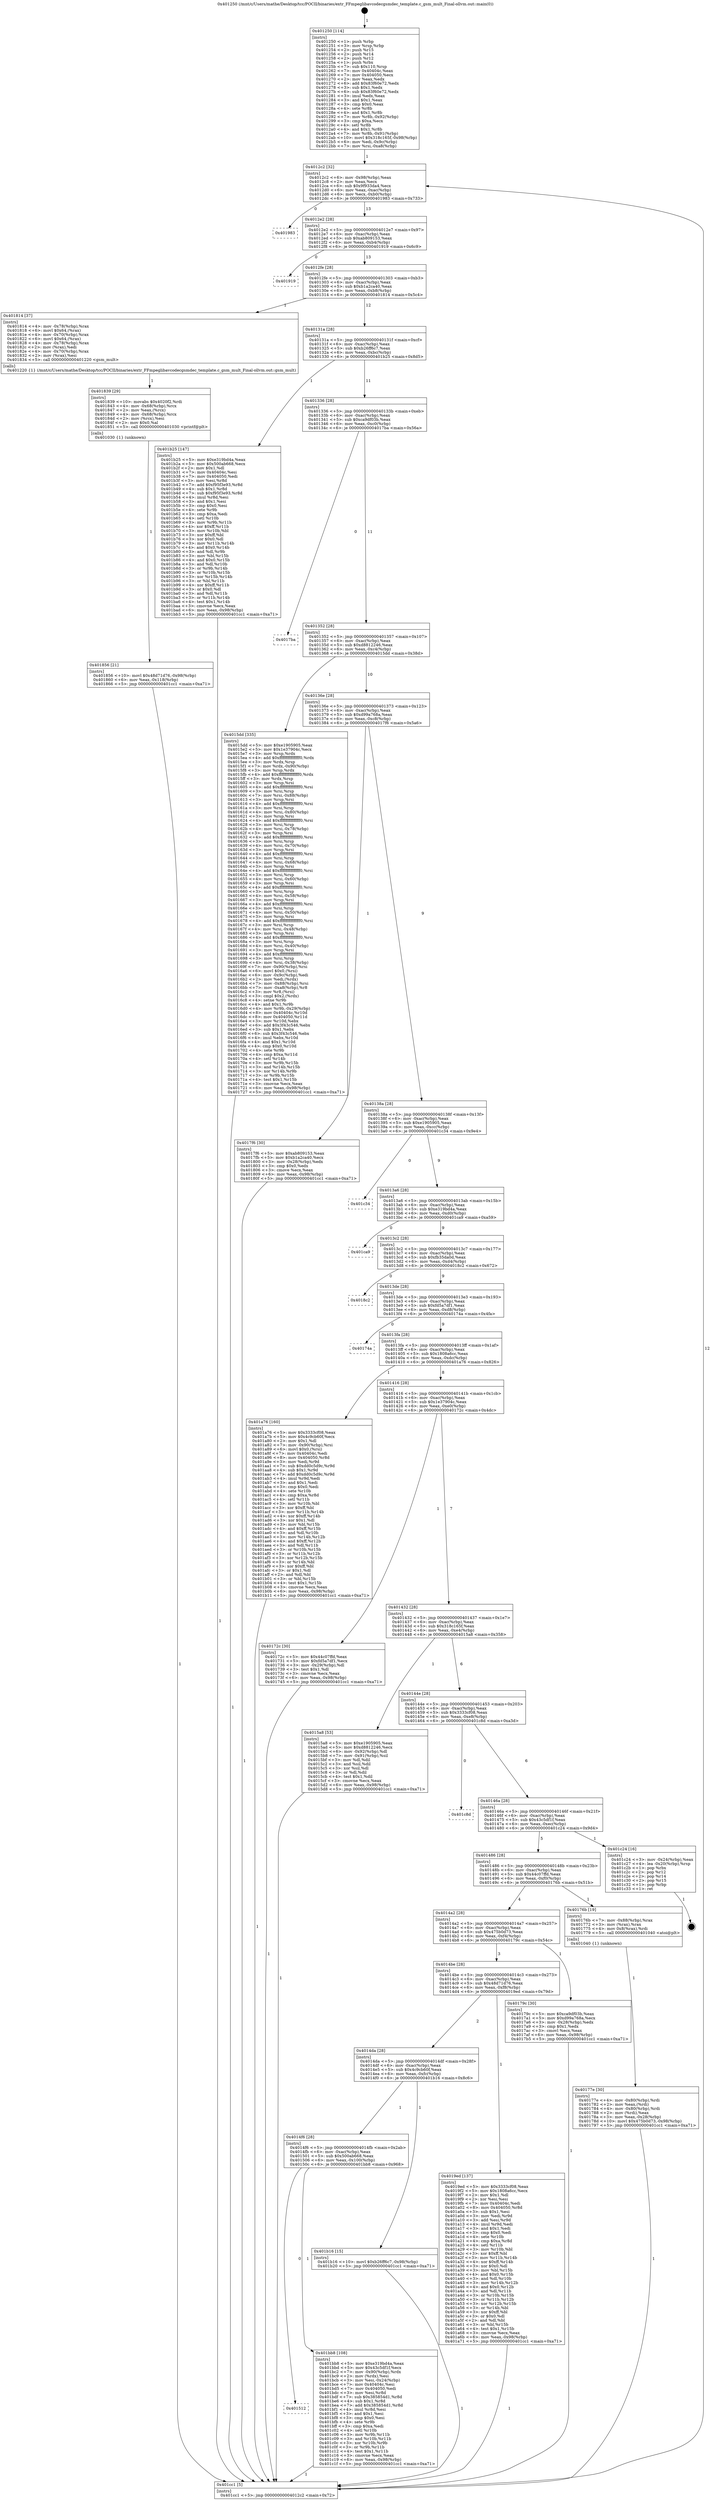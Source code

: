 digraph "0x401250" {
  label = "0x401250 (/mnt/c/Users/mathe/Desktop/tcc/POCII/binaries/extr_FFmpeglibavcodecgsmdec_template.c_gsm_mult_Final-ollvm.out::main(0))"
  labelloc = "t"
  node[shape=record]

  Entry [label="",width=0.3,height=0.3,shape=circle,fillcolor=black,style=filled]
  "0x4012c2" [label="{
     0x4012c2 [32]\l
     | [instrs]\l
     &nbsp;&nbsp;0x4012c2 \<+6\>: mov -0x98(%rbp),%eax\l
     &nbsp;&nbsp;0x4012c8 \<+2\>: mov %eax,%ecx\l
     &nbsp;&nbsp;0x4012ca \<+6\>: sub $0x9f933da4,%ecx\l
     &nbsp;&nbsp;0x4012d0 \<+6\>: mov %eax,-0xac(%rbp)\l
     &nbsp;&nbsp;0x4012d6 \<+6\>: mov %ecx,-0xb0(%rbp)\l
     &nbsp;&nbsp;0x4012dc \<+6\>: je 0000000000401983 \<main+0x733\>\l
  }"]
  "0x401983" [label="{
     0x401983\l
  }", style=dashed]
  "0x4012e2" [label="{
     0x4012e2 [28]\l
     | [instrs]\l
     &nbsp;&nbsp;0x4012e2 \<+5\>: jmp 00000000004012e7 \<main+0x97\>\l
     &nbsp;&nbsp;0x4012e7 \<+6\>: mov -0xac(%rbp),%eax\l
     &nbsp;&nbsp;0x4012ed \<+5\>: sub $0xab809153,%eax\l
     &nbsp;&nbsp;0x4012f2 \<+6\>: mov %eax,-0xb4(%rbp)\l
     &nbsp;&nbsp;0x4012f8 \<+6\>: je 0000000000401919 \<main+0x6c9\>\l
  }"]
  Exit [label="",width=0.3,height=0.3,shape=circle,fillcolor=black,style=filled,peripheries=2]
  "0x401919" [label="{
     0x401919\l
  }", style=dashed]
  "0x4012fe" [label="{
     0x4012fe [28]\l
     | [instrs]\l
     &nbsp;&nbsp;0x4012fe \<+5\>: jmp 0000000000401303 \<main+0xb3\>\l
     &nbsp;&nbsp;0x401303 \<+6\>: mov -0xac(%rbp),%eax\l
     &nbsp;&nbsp;0x401309 \<+5\>: sub $0xb1a2ca40,%eax\l
     &nbsp;&nbsp;0x40130e \<+6\>: mov %eax,-0xb8(%rbp)\l
     &nbsp;&nbsp;0x401314 \<+6\>: je 0000000000401814 \<main+0x5c4\>\l
  }"]
  "0x401512" [label="{
     0x401512\l
  }", style=dashed]
  "0x401814" [label="{
     0x401814 [37]\l
     | [instrs]\l
     &nbsp;&nbsp;0x401814 \<+4\>: mov -0x78(%rbp),%rax\l
     &nbsp;&nbsp;0x401818 \<+6\>: movl $0x64,(%rax)\l
     &nbsp;&nbsp;0x40181e \<+4\>: mov -0x70(%rbp),%rax\l
     &nbsp;&nbsp;0x401822 \<+6\>: movl $0x64,(%rax)\l
     &nbsp;&nbsp;0x401828 \<+4\>: mov -0x78(%rbp),%rax\l
     &nbsp;&nbsp;0x40182c \<+2\>: mov (%rax),%edi\l
     &nbsp;&nbsp;0x40182e \<+4\>: mov -0x70(%rbp),%rax\l
     &nbsp;&nbsp;0x401832 \<+2\>: mov (%rax),%esi\l
     &nbsp;&nbsp;0x401834 \<+5\>: call 0000000000401220 \<gsm_mult\>\l
     | [calls]\l
     &nbsp;&nbsp;0x401220 \{1\} (/mnt/c/Users/mathe/Desktop/tcc/POCII/binaries/extr_FFmpeglibavcodecgsmdec_template.c_gsm_mult_Final-ollvm.out::gsm_mult)\l
  }"]
  "0x40131a" [label="{
     0x40131a [28]\l
     | [instrs]\l
     &nbsp;&nbsp;0x40131a \<+5\>: jmp 000000000040131f \<main+0xcf\>\l
     &nbsp;&nbsp;0x40131f \<+6\>: mov -0xac(%rbp),%eax\l
     &nbsp;&nbsp;0x401325 \<+5\>: sub $0xb26ff6c7,%eax\l
     &nbsp;&nbsp;0x40132a \<+6\>: mov %eax,-0xbc(%rbp)\l
     &nbsp;&nbsp;0x401330 \<+6\>: je 0000000000401b25 \<main+0x8d5\>\l
  }"]
  "0x401bb8" [label="{
     0x401bb8 [108]\l
     | [instrs]\l
     &nbsp;&nbsp;0x401bb8 \<+5\>: mov $0xe319bd4a,%eax\l
     &nbsp;&nbsp;0x401bbd \<+5\>: mov $0x43c5df1f,%ecx\l
     &nbsp;&nbsp;0x401bc2 \<+7\>: mov -0x90(%rbp),%rdx\l
     &nbsp;&nbsp;0x401bc9 \<+2\>: mov (%rdx),%esi\l
     &nbsp;&nbsp;0x401bcb \<+3\>: mov %esi,-0x24(%rbp)\l
     &nbsp;&nbsp;0x401bce \<+7\>: mov 0x40404c,%esi\l
     &nbsp;&nbsp;0x401bd5 \<+7\>: mov 0x404050,%edi\l
     &nbsp;&nbsp;0x401bdc \<+3\>: mov %esi,%r8d\l
     &nbsp;&nbsp;0x401bdf \<+7\>: sub $0x385854d1,%r8d\l
     &nbsp;&nbsp;0x401be6 \<+4\>: sub $0x1,%r8d\l
     &nbsp;&nbsp;0x401bea \<+7\>: add $0x385854d1,%r8d\l
     &nbsp;&nbsp;0x401bf1 \<+4\>: imul %r8d,%esi\l
     &nbsp;&nbsp;0x401bf5 \<+3\>: and $0x1,%esi\l
     &nbsp;&nbsp;0x401bf8 \<+3\>: cmp $0x0,%esi\l
     &nbsp;&nbsp;0x401bfb \<+4\>: sete %r9b\l
     &nbsp;&nbsp;0x401bff \<+3\>: cmp $0xa,%edi\l
     &nbsp;&nbsp;0x401c02 \<+4\>: setl %r10b\l
     &nbsp;&nbsp;0x401c06 \<+3\>: mov %r9b,%r11b\l
     &nbsp;&nbsp;0x401c09 \<+3\>: and %r10b,%r11b\l
     &nbsp;&nbsp;0x401c0c \<+3\>: xor %r10b,%r9b\l
     &nbsp;&nbsp;0x401c0f \<+3\>: or %r9b,%r11b\l
     &nbsp;&nbsp;0x401c12 \<+4\>: test $0x1,%r11b\l
     &nbsp;&nbsp;0x401c16 \<+3\>: cmovne %ecx,%eax\l
     &nbsp;&nbsp;0x401c19 \<+6\>: mov %eax,-0x98(%rbp)\l
     &nbsp;&nbsp;0x401c1f \<+5\>: jmp 0000000000401cc1 \<main+0xa71\>\l
  }"]
  "0x401b25" [label="{
     0x401b25 [147]\l
     | [instrs]\l
     &nbsp;&nbsp;0x401b25 \<+5\>: mov $0xe319bd4a,%eax\l
     &nbsp;&nbsp;0x401b2a \<+5\>: mov $0x500ab668,%ecx\l
     &nbsp;&nbsp;0x401b2f \<+2\>: mov $0x1,%dl\l
     &nbsp;&nbsp;0x401b31 \<+7\>: mov 0x40404c,%esi\l
     &nbsp;&nbsp;0x401b38 \<+7\>: mov 0x404050,%edi\l
     &nbsp;&nbsp;0x401b3f \<+3\>: mov %esi,%r8d\l
     &nbsp;&nbsp;0x401b42 \<+7\>: add $0xf95f3e93,%r8d\l
     &nbsp;&nbsp;0x401b49 \<+4\>: sub $0x1,%r8d\l
     &nbsp;&nbsp;0x401b4d \<+7\>: sub $0xf95f3e93,%r8d\l
     &nbsp;&nbsp;0x401b54 \<+4\>: imul %r8d,%esi\l
     &nbsp;&nbsp;0x401b58 \<+3\>: and $0x1,%esi\l
     &nbsp;&nbsp;0x401b5b \<+3\>: cmp $0x0,%esi\l
     &nbsp;&nbsp;0x401b5e \<+4\>: sete %r9b\l
     &nbsp;&nbsp;0x401b62 \<+3\>: cmp $0xa,%edi\l
     &nbsp;&nbsp;0x401b65 \<+4\>: setl %r10b\l
     &nbsp;&nbsp;0x401b69 \<+3\>: mov %r9b,%r11b\l
     &nbsp;&nbsp;0x401b6c \<+4\>: xor $0xff,%r11b\l
     &nbsp;&nbsp;0x401b70 \<+3\>: mov %r10b,%bl\l
     &nbsp;&nbsp;0x401b73 \<+3\>: xor $0xff,%bl\l
     &nbsp;&nbsp;0x401b76 \<+3\>: xor $0x0,%dl\l
     &nbsp;&nbsp;0x401b79 \<+3\>: mov %r11b,%r14b\l
     &nbsp;&nbsp;0x401b7c \<+4\>: and $0x0,%r14b\l
     &nbsp;&nbsp;0x401b80 \<+3\>: and %dl,%r9b\l
     &nbsp;&nbsp;0x401b83 \<+3\>: mov %bl,%r15b\l
     &nbsp;&nbsp;0x401b86 \<+4\>: and $0x0,%r15b\l
     &nbsp;&nbsp;0x401b8a \<+3\>: and %dl,%r10b\l
     &nbsp;&nbsp;0x401b8d \<+3\>: or %r9b,%r14b\l
     &nbsp;&nbsp;0x401b90 \<+3\>: or %r10b,%r15b\l
     &nbsp;&nbsp;0x401b93 \<+3\>: xor %r15b,%r14b\l
     &nbsp;&nbsp;0x401b96 \<+3\>: or %bl,%r11b\l
     &nbsp;&nbsp;0x401b99 \<+4\>: xor $0xff,%r11b\l
     &nbsp;&nbsp;0x401b9d \<+3\>: or $0x0,%dl\l
     &nbsp;&nbsp;0x401ba0 \<+3\>: and %dl,%r11b\l
     &nbsp;&nbsp;0x401ba3 \<+3\>: or %r11b,%r14b\l
     &nbsp;&nbsp;0x401ba6 \<+4\>: test $0x1,%r14b\l
     &nbsp;&nbsp;0x401baa \<+3\>: cmovne %ecx,%eax\l
     &nbsp;&nbsp;0x401bad \<+6\>: mov %eax,-0x98(%rbp)\l
     &nbsp;&nbsp;0x401bb3 \<+5\>: jmp 0000000000401cc1 \<main+0xa71\>\l
  }"]
  "0x401336" [label="{
     0x401336 [28]\l
     | [instrs]\l
     &nbsp;&nbsp;0x401336 \<+5\>: jmp 000000000040133b \<main+0xeb\>\l
     &nbsp;&nbsp;0x40133b \<+6\>: mov -0xac(%rbp),%eax\l
     &nbsp;&nbsp;0x401341 \<+5\>: sub $0xca9df03b,%eax\l
     &nbsp;&nbsp;0x401346 \<+6\>: mov %eax,-0xc0(%rbp)\l
     &nbsp;&nbsp;0x40134c \<+6\>: je 00000000004017ba \<main+0x56a\>\l
  }"]
  "0x4014f6" [label="{
     0x4014f6 [28]\l
     | [instrs]\l
     &nbsp;&nbsp;0x4014f6 \<+5\>: jmp 00000000004014fb \<main+0x2ab\>\l
     &nbsp;&nbsp;0x4014fb \<+6\>: mov -0xac(%rbp),%eax\l
     &nbsp;&nbsp;0x401501 \<+5\>: sub $0x500ab668,%eax\l
     &nbsp;&nbsp;0x401506 \<+6\>: mov %eax,-0x100(%rbp)\l
     &nbsp;&nbsp;0x40150c \<+6\>: je 0000000000401bb8 \<main+0x968\>\l
  }"]
  "0x4017ba" [label="{
     0x4017ba\l
  }", style=dashed]
  "0x401352" [label="{
     0x401352 [28]\l
     | [instrs]\l
     &nbsp;&nbsp;0x401352 \<+5\>: jmp 0000000000401357 \<main+0x107\>\l
     &nbsp;&nbsp;0x401357 \<+6\>: mov -0xac(%rbp),%eax\l
     &nbsp;&nbsp;0x40135d \<+5\>: sub $0xd8812246,%eax\l
     &nbsp;&nbsp;0x401362 \<+6\>: mov %eax,-0xc4(%rbp)\l
     &nbsp;&nbsp;0x401368 \<+6\>: je 00000000004015dd \<main+0x38d\>\l
  }"]
  "0x401b16" [label="{
     0x401b16 [15]\l
     | [instrs]\l
     &nbsp;&nbsp;0x401b16 \<+10\>: movl $0xb26ff6c7,-0x98(%rbp)\l
     &nbsp;&nbsp;0x401b20 \<+5\>: jmp 0000000000401cc1 \<main+0xa71\>\l
  }"]
  "0x4015dd" [label="{
     0x4015dd [335]\l
     | [instrs]\l
     &nbsp;&nbsp;0x4015dd \<+5\>: mov $0xe1905905,%eax\l
     &nbsp;&nbsp;0x4015e2 \<+5\>: mov $0x1e37904c,%ecx\l
     &nbsp;&nbsp;0x4015e7 \<+3\>: mov %rsp,%rdx\l
     &nbsp;&nbsp;0x4015ea \<+4\>: add $0xfffffffffffffff0,%rdx\l
     &nbsp;&nbsp;0x4015ee \<+3\>: mov %rdx,%rsp\l
     &nbsp;&nbsp;0x4015f1 \<+7\>: mov %rdx,-0x90(%rbp)\l
     &nbsp;&nbsp;0x4015f8 \<+3\>: mov %rsp,%rdx\l
     &nbsp;&nbsp;0x4015fb \<+4\>: add $0xfffffffffffffff0,%rdx\l
     &nbsp;&nbsp;0x4015ff \<+3\>: mov %rdx,%rsp\l
     &nbsp;&nbsp;0x401602 \<+3\>: mov %rsp,%rsi\l
     &nbsp;&nbsp;0x401605 \<+4\>: add $0xfffffffffffffff0,%rsi\l
     &nbsp;&nbsp;0x401609 \<+3\>: mov %rsi,%rsp\l
     &nbsp;&nbsp;0x40160c \<+7\>: mov %rsi,-0x88(%rbp)\l
     &nbsp;&nbsp;0x401613 \<+3\>: mov %rsp,%rsi\l
     &nbsp;&nbsp;0x401616 \<+4\>: add $0xfffffffffffffff0,%rsi\l
     &nbsp;&nbsp;0x40161a \<+3\>: mov %rsi,%rsp\l
     &nbsp;&nbsp;0x40161d \<+4\>: mov %rsi,-0x80(%rbp)\l
     &nbsp;&nbsp;0x401621 \<+3\>: mov %rsp,%rsi\l
     &nbsp;&nbsp;0x401624 \<+4\>: add $0xfffffffffffffff0,%rsi\l
     &nbsp;&nbsp;0x401628 \<+3\>: mov %rsi,%rsp\l
     &nbsp;&nbsp;0x40162b \<+4\>: mov %rsi,-0x78(%rbp)\l
     &nbsp;&nbsp;0x40162f \<+3\>: mov %rsp,%rsi\l
     &nbsp;&nbsp;0x401632 \<+4\>: add $0xfffffffffffffff0,%rsi\l
     &nbsp;&nbsp;0x401636 \<+3\>: mov %rsi,%rsp\l
     &nbsp;&nbsp;0x401639 \<+4\>: mov %rsi,-0x70(%rbp)\l
     &nbsp;&nbsp;0x40163d \<+3\>: mov %rsp,%rsi\l
     &nbsp;&nbsp;0x401640 \<+4\>: add $0xfffffffffffffff0,%rsi\l
     &nbsp;&nbsp;0x401644 \<+3\>: mov %rsi,%rsp\l
     &nbsp;&nbsp;0x401647 \<+4\>: mov %rsi,-0x68(%rbp)\l
     &nbsp;&nbsp;0x40164b \<+3\>: mov %rsp,%rsi\l
     &nbsp;&nbsp;0x40164e \<+4\>: add $0xfffffffffffffff0,%rsi\l
     &nbsp;&nbsp;0x401652 \<+3\>: mov %rsi,%rsp\l
     &nbsp;&nbsp;0x401655 \<+4\>: mov %rsi,-0x60(%rbp)\l
     &nbsp;&nbsp;0x401659 \<+3\>: mov %rsp,%rsi\l
     &nbsp;&nbsp;0x40165c \<+4\>: add $0xfffffffffffffff0,%rsi\l
     &nbsp;&nbsp;0x401660 \<+3\>: mov %rsi,%rsp\l
     &nbsp;&nbsp;0x401663 \<+4\>: mov %rsi,-0x58(%rbp)\l
     &nbsp;&nbsp;0x401667 \<+3\>: mov %rsp,%rsi\l
     &nbsp;&nbsp;0x40166a \<+4\>: add $0xfffffffffffffff0,%rsi\l
     &nbsp;&nbsp;0x40166e \<+3\>: mov %rsi,%rsp\l
     &nbsp;&nbsp;0x401671 \<+4\>: mov %rsi,-0x50(%rbp)\l
     &nbsp;&nbsp;0x401675 \<+3\>: mov %rsp,%rsi\l
     &nbsp;&nbsp;0x401678 \<+4\>: add $0xfffffffffffffff0,%rsi\l
     &nbsp;&nbsp;0x40167c \<+3\>: mov %rsi,%rsp\l
     &nbsp;&nbsp;0x40167f \<+4\>: mov %rsi,-0x48(%rbp)\l
     &nbsp;&nbsp;0x401683 \<+3\>: mov %rsp,%rsi\l
     &nbsp;&nbsp;0x401686 \<+4\>: add $0xfffffffffffffff0,%rsi\l
     &nbsp;&nbsp;0x40168a \<+3\>: mov %rsi,%rsp\l
     &nbsp;&nbsp;0x40168d \<+4\>: mov %rsi,-0x40(%rbp)\l
     &nbsp;&nbsp;0x401691 \<+3\>: mov %rsp,%rsi\l
     &nbsp;&nbsp;0x401694 \<+4\>: add $0xfffffffffffffff0,%rsi\l
     &nbsp;&nbsp;0x401698 \<+3\>: mov %rsi,%rsp\l
     &nbsp;&nbsp;0x40169b \<+4\>: mov %rsi,-0x38(%rbp)\l
     &nbsp;&nbsp;0x40169f \<+7\>: mov -0x90(%rbp),%rsi\l
     &nbsp;&nbsp;0x4016a6 \<+6\>: movl $0x0,(%rsi)\l
     &nbsp;&nbsp;0x4016ac \<+6\>: mov -0x9c(%rbp),%edi\l
     &nbsp;&nbsp;0x4016b2 \<+2\>: mov %edi,(%rdx)\l
     &nbsp;&nbsp;0x4016b4 \<+7\>: mov -0x88(%rbp),%rsi\l
     &nbsp;&nbsp;0x4016bb \<+7\>: mov -0xa8(%rbp),%r8\l
     &nbsp;&nbsp;0x4016c2 \<+3\>: mov %r8,(%rsi)\l
     &nbsp;&nbsp;0x4016c5 \<+3\>: cmpl $0x2,(%rdx)\l
     &nbsp;&nbsp;0x4016c8 \<+4\>: setne %r9b\l
     &nbsp;&nbsp;0x4016cc \<+4\>: and $0x1,%r9b\l
     &nbsp;&nbsp;0x4016d0 \<+4\>: mov %r9b,-0x29(%rbp)\l
     &nbsp;&nbsp;0x4016d4 \<+8\>: mov 0x40404c,%r10d\l
     &nbsp;&nbsp;0x4016dc \<+8\>: mov 0x404050,%r11d\l
     &nbsp;&nbsp;0x4016e4 \<+3\>: mov %r10d,%ebx\l
     &nbsp;&nbsp;0x4016e7 \<+6\>: add $0x3f43c546,%ebx\l
     &nbsp;&nbsp;0x4016ed \<+3\>: sub $0x1,%ebx\l
     &nbsp;&nbsp;0x4016f0 \<+6\>: sub $0x3f43c546,%ebx\l
     &nbsp;&nbsp;0x4016f6 \<+4\>: imul %ebx,%r10d\l
     &nbsp;&nbsp;0x4016fa \<+4\>: and $0x1,%r10d\l
     &nbsp;&nbsp;0x4016fe \<+4\>: cmp $0x0,%r10d\l
     &nbsp;&nbsp;0x401702 \<+4\>: sete %r9b\l
     &nbsp;&nbsp;0x401706 \<+4\>: cmp $0xa,%r11d\l
     &nbsp;&nbsp;0x40170a \<+4\>: setl %r14b\l
     &nbsp;&nbsp;0x40170e \<+3\>: mov %r9b,%r15b\l
     &nbsp;&nbsp;0x401711 \<+3\>: and %r14b,%r15b\l
     &nbsp;&nbsp;0x401714 \<+3\>: xor %r14b,%r9b\l
     &nbsp;&nbsp;0x401717 \<+3\>: or %r9b,%r15b\l
     &nbsp;&nbsp;0x40171a \<+4\>: test $0x1,%r15b\l
     &nbsp;&nbsp;0x40171e \<+3\>: cmovne %ecx,%eax\l
     &nbsp;&nbsp;0x401721 \<+6\>: mov %eax,-0x98(%rbp)\l
     &nbsp;&nbsp;0x401727 \<+5\>: jmp 0000000000401cc1 \<main+0xa71\>\l
  }"]
  "0x40136e" [label="{
     0x40136e [28]\l
     | [instrs]\l
     &nbsp;&nbsp;0x40136e \<+5\>: jmp 0000000000401373 \<main+0x123\>\l
     &nbsp;&nbsp;0x401373 \<+6\>: mov -0xac(%rbp),%eax\l
     &nbsp;&nbsp;0x401379 \<+5\>: sub $0xd99a768a,%eax\l
     &nbsp;&nbsp;0x40137e \<+6\>: mov %eax,-0xc8(%rbp)\l
     &nbsp;&nbsp;0x401384 \<+6\>: je 00000000004017f6 \<main+0x5a6\>\l
  }"]
  "0x4014da" [label="{
     0x4014da [28]\l
     | [instrs]\l
     &nbsp;&nbsp;0x4014da \<+5\>: jmp 00000000004014df \<main+0x28f\>\l
     &nbsp;&nbsp;0x4014df \<+6\>: mov -0xac(%rbp),%eax\l
     &nbsp;&nbsp;0x4014e5 \<+5\>: sub $0x4c9cb60f,%eax\l
     &nbsp;&nbsp;0x4014ea \<+6\>: mov %eax,-0xfc(%rbp)\l
     &nbsp;&nbsp;0x4014f0 \<+6\>: je 0000000000401b16 \<main+0x8c6\>\l
  }"]
  "0x4017f6" [label="{
     0x4017f6 [30]\l
     | [instrs]\l
     &nbsp;&nbsp;0x4017f6 \<+5\>: mov $0xab809153,%eax\l
     &nbsp;&nbsp;0x4017fb \<+5\>: mov $0xb1a2ca40,%ecx\l
     &nbsp;&nbsp;0x401800 \<+3\>: mov -0x28(%rbp),%edx\l
     &nbsp;&nbsp;0x401803 \<+3\>: cmp $0x0,%edx\l
     &nbsp;&nbsp;0x401806 \<+3\>: cmove %ecx,%eax\l
     &nbsp;&nbsp;0x401809 \<+6\>: mov %eax,-0x98(%rbp)\l
     &nbsp;&nbsp;0x40180f \<+5\>: jmp 0000000000401cc1 \<main+0xa71\>\l
  }"]
  "0x40138a" [label="{
     0x40138a [28]\l
     | [instrs]\l
     &nbsp;&nbsp;0x40138a \<+5\>: jmp 000000000040138f \<main+0x13f\>\l
     &nbsp;&nbsp;0x40138f \<+6\>: mov -0xac(%rbp),%eax\l
     &nbsp;&nbsp;0x401395 \<+5\>: sub $0xe1905905,%eax\l
     &nbsp;&nbsp;0x40139a \<+6\>: mov %eax,-0xcc(%rbp)\l
     &nbsp;&nbsp;0x4013a0 \<+6\>: je 0000000000401c34 \<main+0x9e4\>\l
  }"]
  "0x4019ed" [label="{
     0x4019ed [137]\l
     | [instrs]\l
     &nbsp;&nbsp;0x4019ed \<+5\>: mov $0x3333cf08,%eax\l
     &nbsp;&nbsp;0x4019f2 \<+5\>: mov $0x1808a6cc,%ecx\l
     &nbsp;&nbsp;0x4019f7 \<+2\>: mov $0x1,%dl\l
     &nbsp;&nbsp;0x4019f9 \<+2\>: xor %esi,%esi\l
     &nbsp;&nbsp;0x4019fb \<+7\>: mov 0x40404c,%edi\l
     &nbsp;&nbsp;0x401a02 \<+8\>: mov 0x404050,%r8d\l
     &nbsp;&nbsp;0x401a0a \<+3\>: sub $0x1,%esi\l
     &nbsp;&nbsp;0x401a0d \<+3\>: mov %edi,%r9d\l
     &nbsp;&nbsp;0x401a10 \<+3\>: add %esi,%r9d\l
     &nbsp;&nbsp;0x401a13 \<+4\>: imul %r9d,%edi\l
     &nbsp;&nbsp;0x401a17 \<+3\>: and $0x1,%edi\l
     &nbsp;&nbsp;0x401a1a \<+3\>: cmp $0x0,%edi\l
     &nbsp;&nbsp;0x401a1d \<+4\>: sete %r10b\l
     &nbsp;&nbsp;0x401a21 \<+4\>: cmp $0xa,%r8d\l
     &nbsp;&nbsp;0x401a25 \<+4\>: setl %r11b\l
     &nbsp;&nbsp;0x401a29 \<+3\>: mov %r10b,%bl\l
     &nbsp;&nbsp;0x401a2c \<+3\>: xor $0xff,%bl\l
     &nbsp;&nbsp;0x401a2f \<+3\>: mov %r11b,%r14b\l
     &nbsp;&nbsp;0x401a32 \<+4\>: xor $0xff,%r14b\l
     &nbsp;&nbsp;0x401a36 \<+3\>: xor $0x0,%dl\l
     &nbsp;&nbsp;0x401a39 \<+3\>: mov %bl,%r15b\l
     &nbsp;&nbsp;0x401a3c \<+4\>: and $0x0,%r15b\l
     &nbsp;&nbsp;0x401a40 \<+3\>: and %dl,%r10b\l
     &nbsp;&nbsp;0x401a43 \<+3\>: mov %r14b,%r12b\l
     &nbsp;&nbsp;0x401a46 \<+4\>: and $0x0,%r12b\l
     &nbsp;&nbsp;0x401a4a \<+3\>: and %dl,%r11b\l
     &nbsp;&nbsp;0x401a4d \<+3\>: or %r10b,%r15b\l
     &nbsp;&nbsp;0x401a50 \<+3\>: or %r11b,%r12b\l
     &nbsp;&nbsp;0x401a53 \<+3\>: xor %r12b,%r15b\l
     &nbsp;&nbsp;0x401a56 \<+3\>: or %r14b,%bl\l
     &nbsp;&nbsp;0x401a59 \<+3\>: xor $0xff,%bl\l
     &nbsp;&nbsp;0x401a5c \<+3\>: or $0x0,%dl\l
     &nbsp;&nbsp;0x401a5f \<+2\>: and %dl,%bl\l
     &nbsp;&nbsp;0x401a61 \<+3\>: or %bl,%r15b\l
     &nbsp;&nbsp;0x401a64 \<+4\>: test $0x1,%r15b\l
     &nbsp;&nbsp;0x401a68 \<+3\>: cmovne %ecx,%eax\l
     &nbsp;&nbsp;0x401a6b \<+6\>: mov %eax,-0x98(%rbp)\l
     &nbsp;&nbsp;0x401a71 \<+5\>: jmp 0000000000401cc1 \<main+0xa71\>\l
  }"]
  "0x401c34" [label="{
     0x401c34\l
  }", style=dashed]
  "0x4013a6" [label="{
     0x4013a6 [28]\l
     | [instrs]\l
     &nbsp;&nbsp;0x4013a6 \<+5\>: jmp 00000000004013ab \<main+0x15b\>\l
     &nbsp;&nbsp;0x4013ab \<+6\>: mov -0xac(%rbp),%eax\l
     &nbsp;&nbsp;0x4013b1 \<+5\>: sub $0xe319bd4a,%eax\l
     &nbsp;&nbsp;0x4013b6 \<+6\>: mov %eax,-0xd0(%rbp)\l
     &nbsp;&nbsp;0x4013bc \<+6\>: je 0000000000401ca9 \<main+0xa59\>\l
  }"]
  "0x401856" [label="{
     0x401856 [21]\l
     | [instrs]\l
     &nbsp;&nbsp;0x401856 \<+10\>: movl $0x48d71d76,-0x98(%rbp)\l
     &nbsp;&nbsp;0x401860 \<+6\>: mov %eax,-0x118(%rbp)\l
     &nbsp;&nbsp;0x401866 \<+5\>: jmp 0000000000401cc1 \<main+0xa71\>\l
  }"]
  "0x401ca9" [label="{
     0x401ca9\l
  }", style=dashed]
  "0x4013c2" [label="{
     0x4013c2 [28]\l
     | [instrs]\l
     &nbsp;&nbsp;0x4013c2 \<+5\>: jmp 00000000004013c7 \<main+0x177\>\l
     &nbsp;&nbsp;0x4013c7 \<+6\>: mov -0xac(%rbp),%eax\l
     &nbsp;&nbsp;0x4013cd \<+5\>: sub $0xfb35da0d,%eax\l
     &nbsp;&nbsp;0x4013d2 \<+6\>: mov %eax,-0xd4(%rbp)\l
     &nbsp;&nbsp;0x4013d8 \<+6\>: je 00000000004018c2 \<main+0x672\>\l
  }"]
  "0x401839" [label="{
     0x401839 [29]\l
     | [instrs]\l
     &nbsp;&nbsp;0x401839 \<+10\>: movabs $0x4020f2,%rdi\l
     &nbsp;&nbsp;0x401843 \<+4\>: mov -0x68(%rbp),%rcx\l
     &nbsp;&nbsp;0x401847 \<+2\>: mov %eax,(%rcx)\l
     &nbsp;&nbsp;0x401849 \<+4\>: mov -0x68(%rbp),%rcx\l
     &nbsp;&nbsp;0x40184d \<+2\>: mov (%rcx),%esi\l
     &nbsp;&nbsp;0x40184f \<+2\>: mov $0x0,%al\l
     &nbsp;&nbsp;0x401851 \<+5\>: call 0000000000401030 \<printf@plt\>\l
     | [calls]\l
     &nbsp;&nbsp;0x401030 \{1\} (unknown)\l
  }"]
  "0x4018c2" [label="{
     0x4018c2\l
  }", style=dashed]
  "0x4013de" [label="{
     0x4013de [28]\l
     | [instrs]\l
     &nbsp;&nbsp;0x4013de \<+5\>: jmp 00000000004013e3 \<main+0x193\>\l
     &nbsp;&nbsp;0x4013e3 \<+6\>: mov -0xac(%rbp),%eax\l
     &nbsp;&nbsp;0x4013e9 \<+5\>: sub $0xfd5a7df1,%eax\l
     &nbsp;&nbsp;0x4013ee \<+6\>: mov %eax,-0xd8(%rbp)\l
     &nbsp;&nbsp;0x4013f4 \<+6\>: je 000000000040174a \<main+0x4fa\>\l
  }"]
  "0x4014be" [label="{
     0x4014be [28]\l
     | [instrs]\l
     &nbsp;&nbsp;0x4014be \<+5\>: jmp 00000000004014c3 \<main+0x273\>\l
     &nbsp;&nbsp;0x4014c3 \<+6\>: mov -0xac(%rbp),%eax\l
     &nbsp;&nbsp;0x4014c9 \<+5\>: sub $0x48d71d76,%eax\l
     &nbsp;&nbsp;0x4014ce \<+6\>: mov %eax,-0xf8(%rbp)\l
     &nbsp;&nbsp;0x4014d4 \<+6\>: je 00000000004019ed \<main+0x79d\>\l
  }"]
  "0x40174a" [label="{
     0x40174a\l
  }", style=dashed]
  "0x4013fa" [label="{
     0x4013fa [28]\l
     | [instrs]\l
     &nbsp;&nbsp;0x4013fa \<+5\>: jmp 00000000004013ff \<main+0x1af\>\l
     &nbsp;&nbsp;0x4013ff \<+6\>: mov -0xac(%rbp),%eax\l
     &nbsp;&nbsp;0x401405 \<+5\>: sub $0x1808a6cc,%eax\l
     &nbsp;&nbsp;0x40140a \<+6\>: mov %eax,-0xdc(%rbp)\l
     &nbsp;&nbsp;0x401410 \<+6\>: je 0000000000401a76 \<main+0x826\>\l
  }"]
  "0x40179c" [label="{
     0x40179c [30]\l
     | [instrs]\l
     &nbsp;&nbsp;0x40179c \<+5\>: mov $0xca9df03b,%eax\l
     &nbsp;&nbsp;0x4017a1 \<+5\>: mov $0xd99a768a,%ecx\l
     &nbsp;&nbsp;0x4017a6 \<+3\>: mov -0x28(%rbp),%edx\l
     &nbsp;&nbsp;0x4017a9 \<+3\>: cmp $0x1,%edx\l
     &nbsp;&nbsp;0x4017ac \<+3\>: cmovl %ecx,%eax\l
     &nbsp;&nbsp;0x4017af \<+6\>: mov %eax,-0x98(%rbp)\l
     &nbsp;&nbsp;0x4017b5 \<+5\>: jmp 0000000000401cc1 \<main+0xa71\>\l
  }"]
  "0x401a76" [label="{
     0x401a76 [160]\l
     | [instrs]\l
     &nbsp;&nbsp;0x401a76 \<+5\>: mov $0x3333cf08,%eax\l
     &nbsp;&nbsp;0x401a7b \<+5\>: mov $0x4c9cb60f,%ecx\l
     &nbsp;&nbsp;0x401a80 \<+2\>: mov $0x1,%dl\l
     &nbsp;&nbsp;0x401a82 \<+7\>: mov -0x90(%rbp),%rsi\l
     &nbsp;&nbsp;0x401a89 \<+6\>: movl $0x0,(%rsi)\l
     &nbsp;&nbsp;0x401a8f \<+7\>: mov 0x40404c,%edi\l
     &nbsp;&nbsp;0x401a96 \<+8\>: mov 0x404050,%r8d\l
     &nbsp;&nbsp;0x401a9e \<+3\>: mov %edi,%r9d\l
     &nbsp;&nbsp;0x401aa1 \<+7\>: sub $0xdd0c5d9c,%r9d\l
     &nbsp;&nbsp;0x401aa8 \<+4\>: sub $0x1,%r9d\l
     &nbsp;&nbsp;0x401aac \<+7\>: add $0xdd0c5d9c,%r9d\l
     &nbsp;&nbsp;0x401ab3 \<+4\>: imul %r9d,%edi\l
     &nbsp;&nbsp;0x401ab7 \<+3\>: and $0x1,%edi\l
     &nbsp;&nbsp;0x401aba \<+3\>: cmp $0x0,%edi\l
     &nbsp;&nbsp;0x401abd \<+4\>: sete %r10b\l
     &nbsp;&nbsp;0x401ac1 \<+4\>: cmp $0xa,%r8d\l
     &nbsp;&nbsp;0x401ac5 \<+4\>: setl %r11b\l
     &nbsp;&nbsp;0x401ac9 \<+3\>: mov %r10b,%bl\l
     &nbsp;&nbsp;0x401acc \<+3\>: xor $0xff,%bl\l
     &nbsp;&nbsp;0x401acf \<+3\>: mov %r11b,%r14b\l
     &nbsp;&nbsp;0x401ad2 \<+4\>: xor $0xff,%r14b\l
     &nbsp;&nbsp;0x401ad6 \<+3\>: xor $0x1,%dl\l
     &nbsp;&nbsp;0x401ad9 \<+3\>: mov %bl,%r15b\l
     &nbsp;&nbsp;0x401adc \<+4\>: and $0xff,%r15b\l
     &nbsp;&nbsp;0x401ae0 \<+3\>: and %dl,%r10b\l
     &nbsp;&nbsp;0x401ae3 \<+3\>: mov %r14b,%r12b\l
     &nbsp;&nbsp;0x401ae6 \<+4\>: and $0xff,%r12b\l
     &nbsp;&nbsp;0x401aea \<+3\>: and %dl,%r11b\l
     &nbsp;&nbsp;0x401aed \<+3\>: or %r10b,%r15b\l
     &nbsp;&nbsp;0x401af0 \<+3\>: or %r11b,%r12b\l
     &nbsp;&nbsp;0x401af3 \<+3\>: xor %r12b,%r15b\l
     &nbsp;&nbsp;0x401af6 \<+3\>: or %r14b,%bl\l
     &nbsp;&nbsp;0x401af9 \<+3\>: xor $0xff,%bl\l
     &nbsp;&nbsp;0x401afc \<+3\>: or $0x1,%dl\l
     &nbsp;&nbsp;0x401aff \<+2\>: and %dl,%bl\l
     &nbsp;&nbsp;0x401b01 \<+3\>: or %bl,%r15b\l
     &nbsp;&nbsp;0x401b04 \<+4\>: test $0x1,%r15b\l
     &nbsp;&nbsp;0x401b08 \<+3\>: cmovne %ecx,%eax\l
     &nbsp;&nbsp;0x401b0b \<+6\>: mov %eax,-0x98(%rbp)\l
     &nbsp;&nbsp;0x401b11 \<+5\>: jmp 0000000000401cc1 \<main+0xa71\>\l
  }"]
  "0x401416" [label="{
     0x401416 [28]\l
     | [instrs]\l
     &nbsp;&nbsp;0x401416 \<+5\>: jmp 000000000040141b \<main+0x1cb\>\l
     &nbsp;&nbsp;0x40141b \<+6\>: mov -0xac(%rbp),%eax\l
     &nbsp;&nbsp;0x401421 \<+5\>: sub $0x1e37904c,%eax\l
     &nbsp;&nbsp;0x401426 \<+6\>: mov %eax,-0xe0(%rbp)\l
     &nbsp;&nbsp;0x40142c \<+6\>: je 000000000040172c \<main+0x4dc\>\l
  }"]
  "0x40177e" [label="{
     0x40177e [30]\l
     | [instrs]\l
     &nbsp;&nbsp;0x40177e \<+4\>: mov -0x80(%rbp),%rdi\l
     &nbsp;&nbsp;0x401782 \<+2\>: mov %eax,(%rdi)\l
     &nbsp;&nbsp;0x401784 \<+4\>: mov -0x80(%rbp),%rdi\l
     &nbsp;&nbsp;0x401788 \<+2\>: mov (%rdi),%eax\l
     &nbsp;&nbsp;0x40178a \<+3\>: mov %eax,-0x28(%rbp)\l
     &nbsp;&nbsp;0x40178d \<+10\>: movl $0x475b0d73,-0x98(%rbp)\l
     &nbsp;&nbsp;0x401797 \<+5\>: jmp 0000000000401cc1 \<main+0xa71\>\l
  }"]
  "0x40172c" [label="{
     0x40172c [30]\l
     | [instrs]\l
     &nbsp;&nbsp;0x40172c \<+5\>: mov $0x44c07ffd,%eax\l
     &nbsp;&nbsp;0x401731 \<+5\>: mov $0xfd5a7df1,%ecx\l
     &nbsp;&nbsp;0x401736 \<+3\>: mov -0x29(%rbp),%dl\l
     &nbsp;&nbsp;0x401739 \<+3\>: test $0x1,%dl\l
     &nbsp;&nbsp;0x40173c \<+3\>: cmovne %ecx,%eax\l
     &nbsp;&nbsp;0x40173f \<+6\>: mov %eax,-0x98(%rbp)\l
     &nbsp;&nbsp;0x401745 \<+5\>: jmp 0000000000401cc1 \<main+0xa71\>\l
  }"]
  "0x401432" [label="{
     0x401432 [28]\l
     | [instrs]\l
     &nbsp;&nbsp;0x401432 \<+5\>: jmp 0000000000401437 \<main+0x1e7\>\l
     &nbsp;&nbsp;0x401437 \<+6\>: mov -0xac(%rbp),%eax\l
     &nbsp;&nbsp;0x40143d \<+5\>: sub $0x318c165f,%eax\l
     &nbsp;&nbsp;0x401442 \<+6\>: mov %eax,-0xe4(%rbp)\l
     &nbsp;&nbsp;0x401448 \<+6\>: je 00000000004015a8 \<main+0x358\>\l
  }"]
  "0x4014a2" [label="{
     0x4014a2 [28]\l
     | [instrs]\l
     &nbsp;&nbsp;0x4014a2 \<+5\>: jmp 00000000004014a7 \<main+0x257\>\l
     &nbsp;&nbsp;0x4014a7 \<+6\>: mov -0xac(%rbp),%eax\l
     &nbsp;&nbsp;0x4014ad \<+5\>: sub $0x475b0d73,%eax\l
     &nbsp;&nbsp;0x4014b2 \<+6\>: mov %eax,-0xf4(%rbp)\l
     &nbsp;&nbsp;0x4014b8 \<+6\>: je 000000000040179c \<main+0x54c\>\l
  }"]
  "0x4015a8" [label="{
     0x4015a8 [53]\l
     | [instrs]\l
     &nbsp;&nbsp;0x4015a8 \<+5\>: mov $0xe1905905,%eax\l
     &nbsp;&nbsp;0x4015ad \<+5\>: mov $0xd8812246,%ecx\l
     &nbsp;&nbsp;0x4015b2 \<+6\>: mov -0x92(%rbp),%dl\l
     &nbsp;&nbsp;0x4015b8 \<+7\>: mov -0x91(%rbp),%sil\l
     &nbsp;&nbsp;0x4015bf \<+3\>: mov %dl,%dil\l
     &nbsp;&nbsp;0x4015c2 \<+3\>: and %sil,%dil\l
     &nbsp;&nbsp;0x4015c5 \<+3\>: xor %sil,%dl\l
     &nbsp;&nbsp;0x4015c8 \<+3\>: or %dl,%dil\l
     &nbsp;&nbsp;0x4015cb \<+4\>: test $0x1,%dil\l
     &nbsp;&nbsp;0x4015cf \<+3\>: cmovne %ecx,%eax\l
     &nbsp;&nbsp;0x4015d2 \<+6\>: mov %eax,-0x98(%rbp)\l
     &nbsp;&nbsp;0x4015d8 \<+5\>: jmp 0000000000401cc1 \<main+0xa71\>\l
  }"]
  "0x40144e" [label="{
     0x40144e [28]\l
     | [instrs]\l
     &nbsp;&nbsp;0x40144e \<+5\>: jmp 0000000000401453 \<main+0x203\>\l
     &nbsp;&nbsp;0x401453 \<+6\>: mov -0xac(%rbp),%eax\l
     &nbsp;&nbsp;0x401459 \<+5\>: sub $0x3333cf08,%eax\l
     &nbsp;&nbsp;0x40145e \<+6\>: mov %eax,-0xe8(%rbp)\l
     &nbsp;&nbsp;0x401464 \<+6\>: je 0000000000401c8d \<main+0xa3d\>\l
  }"]
  "0x401cc1" [label="{
     0x401cc1 [5]\l
     | [instrs]\l
     &nbsp;&nbsp;0x401cc1 \<+5\>: jmp 00000000004012c2 \<main+0x72\>\l
  }"]
  "0x401250" [label="{
     0x401250 [114]\l
     | [instrs]\l
     &nbsp;&nbsp;0x401250 \<+1\>: push %rbp\l
     &nbsp;&nbsp;0x401251 \<+3\>: mov %rsp,%rbp\l
     &nbsp;&nbsp;0x401254 \<+2\>: push %r15\l
     &nbsp;&nbsp;0x401256 \<+2\>: push %r14\l
     &nbsp;&nbsp;0x401258 \<+2\>: push %r12\l
     &nbsp;&nbsp;0x40125a \<+1\>: push %rbx\l
     &nbsp;&nbsp;0x40125b \<+7\>: sub $0x110,%rsp\l
     &nbsp;&nbsp;0x401262 \<+7\>: mov 0x40404c,%eax\l
     &nbsp;&nbsp;0x401269 \<+7\>: mov 0x404050,%ecx\l
     &nbsp;&nbsp;0x401270 \<+2\>: mov %eax,%edx\l
     &nbsp;&nbsp;0x401272 \<+6\>: add $0x83f60e72,%edx\l
     &nbsp;&nbsp;0x401278 \<+3\>: sub $0x1,%edx\l
     &nbsp;&nbsp;0x40127b \<+6\>: sub $0x83f60e72,%edx\l
     &nbsp;&nbsp;0x401281 \<+3\>: imul %edx,%eax\l
     &nbsp;&nbsp;0x401284 \<+3\>: and $0x1,%eax\l
     &nbsp;&nbsp;0x401287 \<+3\>: cmp $0x0,%eax\l
     &nbsp;&nbsp;0x40128a \<+4\>: sete %r8b\l
     &nbsp;&nbsp;0x40128e \<+4\>: and $0x1,%r8b\l
     &nbsp;&nbsp;0x401292 \<+7\>: mov %r8b,-0x92(%rbp)\l
     &nbsp;&nbsp;0x401299 \<+3\>: cmp $0xa,%ecx\l
     &nbsp;&nbsp;0x40129c \<+4\>: setl %r8b\l
     &nbsp;&nbsp;0x4012a0 \<+4\>: and $0x1,%r8b\l
     &nbsp;&nbsp;0x4012a4 \<+7\>: mov %r8b,-0x91(%rbp)\l
     &nbsp;&nbsp;0x4012ab \<+10\>: movl $0x318c165f,-0x98(%rbp)\l
     &nbsp;&nbsp;0x4012b5 \<+6\>: mov %edi,-0x9c(%rbp)\l
     &nbsp;&nbsp;0x4012bb \<+7\>: mov %rsi,-0xa8(%rbp)\l
  }"]
  "0x40176b" [label="{
     0x40176b [19]\l
     | [instrs]\l
     &nbsp;&nbsp;0x40176b \<+7\>: mov -0x88(%rbp),%rax\l
     &nbsp;&nbsp;0x401772 \<+3\>: mov (%rax),%rax\l
     &nbsp;&nbsp;0x401775 \<+4\>: mov 0x8(%rax),%rdi\l
     &nbsp;&nbsp;0x401779 \<+5\>: call 0000000000401040 \<atoi@plt\>\l
     | [calls]\l
     &nbsp;&nbsp;0x401040 \{1\} (unknown)\l
  }"]
  "0x401486" [label="{
     0x401486 [28]\l
     | [instrs]\l
     &nbsp;&nbsp;0x401486 \<+5\>: jmp 000000000040148b \<main+0x23b\>\l
     &nbsp;&nbsp;0x40148b \<+6\>: mov -0xac(%rbp),%eax\l
     &nbsp;&nbsp;0x401491 \<+5\>: sub $0x44c07ffd,%eax\l
     &nbsp;&nbsp;0x401496 \<+6\>: mov %eax,-0xf0(%rbp)\l
     &nbsp;&nbsp;0x40149c \<+6\>: je 000000000040176b \<main+0x51b\>\l
  }"]
  "0x401c8d" [label="{
     0x401c8d\l
  }", style=dashed]
  "0x40146a" [label="{
     0x40146a [28]\l
     | [instrs]\l
     &nbsp;&nbsp;0x40146a \<+5\>: jmp 000000000040146f \<main+0x21f\>\l
     &nbsp;&nbsp;0x40146f \<+6\>: mov -0xac(%rbp),%eax\l
     &nbsp;&nbsp;0x401475 \<+5\>: sub $0x43c5df1f,%eax\l
     &nbsp;&nbsp;0x40147a \<+6\>: mov %eax,-0xec(%rbp)\l
     &nbsp;&nbsp;0x401480 \<+6\>: je 0000000000401c24 \<main+0x9d4\>\l
  }"]
  "0x401c24" [label="{
     0x401c24 [16]\l
     | [instrs]\l
     &nbsp;&nbsp;0x401c24 \<+3\>: mov -0x24(%rbp),%eax\l
     &nbsp;&nbsp;0x401c27 \<+4\>: lea -0x20(%rbp),%rsp\l
     &nbsp;&nbsp;0x401c2b \<+1\>: pop %rbx\l
     &nbsp;&nbsp;0x401c2c \<+2\>: pop %r12\l
     &nbsp;&nbsp;0x401c2e \<+2\>: pop %r14\l
     &nbsp;&nbsp;0x401c30 \<+2\>: pop %r15\l
     &nbsp;&nbsp;0x401c32 \<+1\>: pop %rbp\l
     &nbsp;&nbsp;0x401c33 \<+1\>: ret\l
  }"]
  Entry -> "0x401250" [label=" 1"]
  "0x4012c2" -> "0x401983" [label=" 0"]
  "0x4012c2" -> "0x4012e2" [label=" 13"]
  "0x401c24" -> Exit [label=" 1"]
  "0x4012e2" -> "0x401919" [label=" 0"]
  "0x4012e2" -> "0x4012fe" [label=" 13"]
  "0x401bb8" -> "0x401cc1" [label=" 1"]
  "0x4012fe" -> "0x401814" [label=" 1"]
  "0x4012fe" -> "0x40131a" [label=" 12"]
  "0x4014f6" -> "0x401512" [label=" 0"]
  "0x40131a" -> "0x401b25" [label=" 1"]
  "0x40131a" -> "0x401336" [label=" 11"]
  "0x4014f6" -> "0x401bb8" [label=" 1"]
  "0x401336" -> "0x4017ba" [label=" 0"]
  "0x401336" -> "0x401352" [label=" 11"]
  "0x401b25" -> "0x401cc1" [label=" 1"]
  "0x401352" -> "0x4015dd" [label=" 1"]
  "0x401352" -> "0x40136e" [label=" 10"]
  "0x401b16" -> "0x401cc1" [label=" 1"]
  "0x40136e" -> "0x4017f6" [label=" 1"]
  "0x40136e" -> "0x40138a" [label=" 9"]
  "0x4014da" -> "0x401b16" [label=" 1"]
  "0x40138a" -> "0x401c34" [label=" 0"]
  "0x40138a" -> "0x4013a6" [label=" 9"]
  "0x4014da" -> "0x4014f6" [label=" 1"]
  "0x4013a6" -> "0x401ca9" [label=" 0"]
  "0x4013a6" -> "0x4013c2" [label=" 9"]
  "0x4019ed" -> "0x401cc1" [label=" 1"]
  "0x4013c2" -> "0x4018c2" [label=" 0"]
  "0x4013c2" -> "0x4013de" [label=" 9"]
  "0x4014be" -> "0x4014da" [label=" 2"]
  "0x4013de" -> "0x40174a" [label=" 0"]
  "0x4013de" -> "0x4013fa" [label=" 9"]
  "0x4014be" -> "0x4019ed" [label=" 1"]
  "0x4013fa" -> "0x401a76" [label=" 1"]
  "0x4013fa" -> "0x401416" [label=" 8"]
  "0x401a76" -> "0x401cc1" [label=" 1"]
  "0x401416" -> "0x40172c" [label=" 1"]
  "0x401416" -> "0x401432" [label=" 7"]
  "0x401839" -> "0x401856" [label=" 1"]
  "0x401432" -> "0x4015a8" [label=" 1"]
  "0x401432" -> "0x40144e" [label=" 6"]
  "0x4015a8" -> "0x401cc1" [label=" 1"]
  "0x401250" -> "0x4012c2" [label=" 1"]
  "0x401cc1" -> "0x4012c2" [label=" 12"]
  "0x401814" -> "0x401839" [label=" 1"]
  "0x4015dd" -> "0x401cc1" [label=" 1"]
  "0x40172c" -> "0x401cc1" [label=" 1"]
  "0x4017f6" -> "0x401cc1" [label=" 1"]
  "0x40144e" -> "0x401c8d" [label=" 0"]
  "0x40144e" -> "0x40146a" [label=" 6"]
  "0x4014a2" -> "0x4014be" [label=" 3"]
  "0x40146a" -> "0x401c24" [label=" 1"]
  "0x40146a" -> "0x401486" [label=" 5"]
  "0x40179c" -> "0x401cc1" [label=" 1"]
  "0x401486" -> "0x40176b" [label=" 1"]
  "0x401486" -> "0x4014a2" [label=" 4"]
  "0x40176b" -> "0x40177e" [label=" 1"]
  "0x40177e" -> "0x401cc1" [label=" 1"]
  "0x401856" -> "0x401cc1" [label=" 1"]
  "0x4014a2" -> "0x40179c" [label=" 1"]
}
